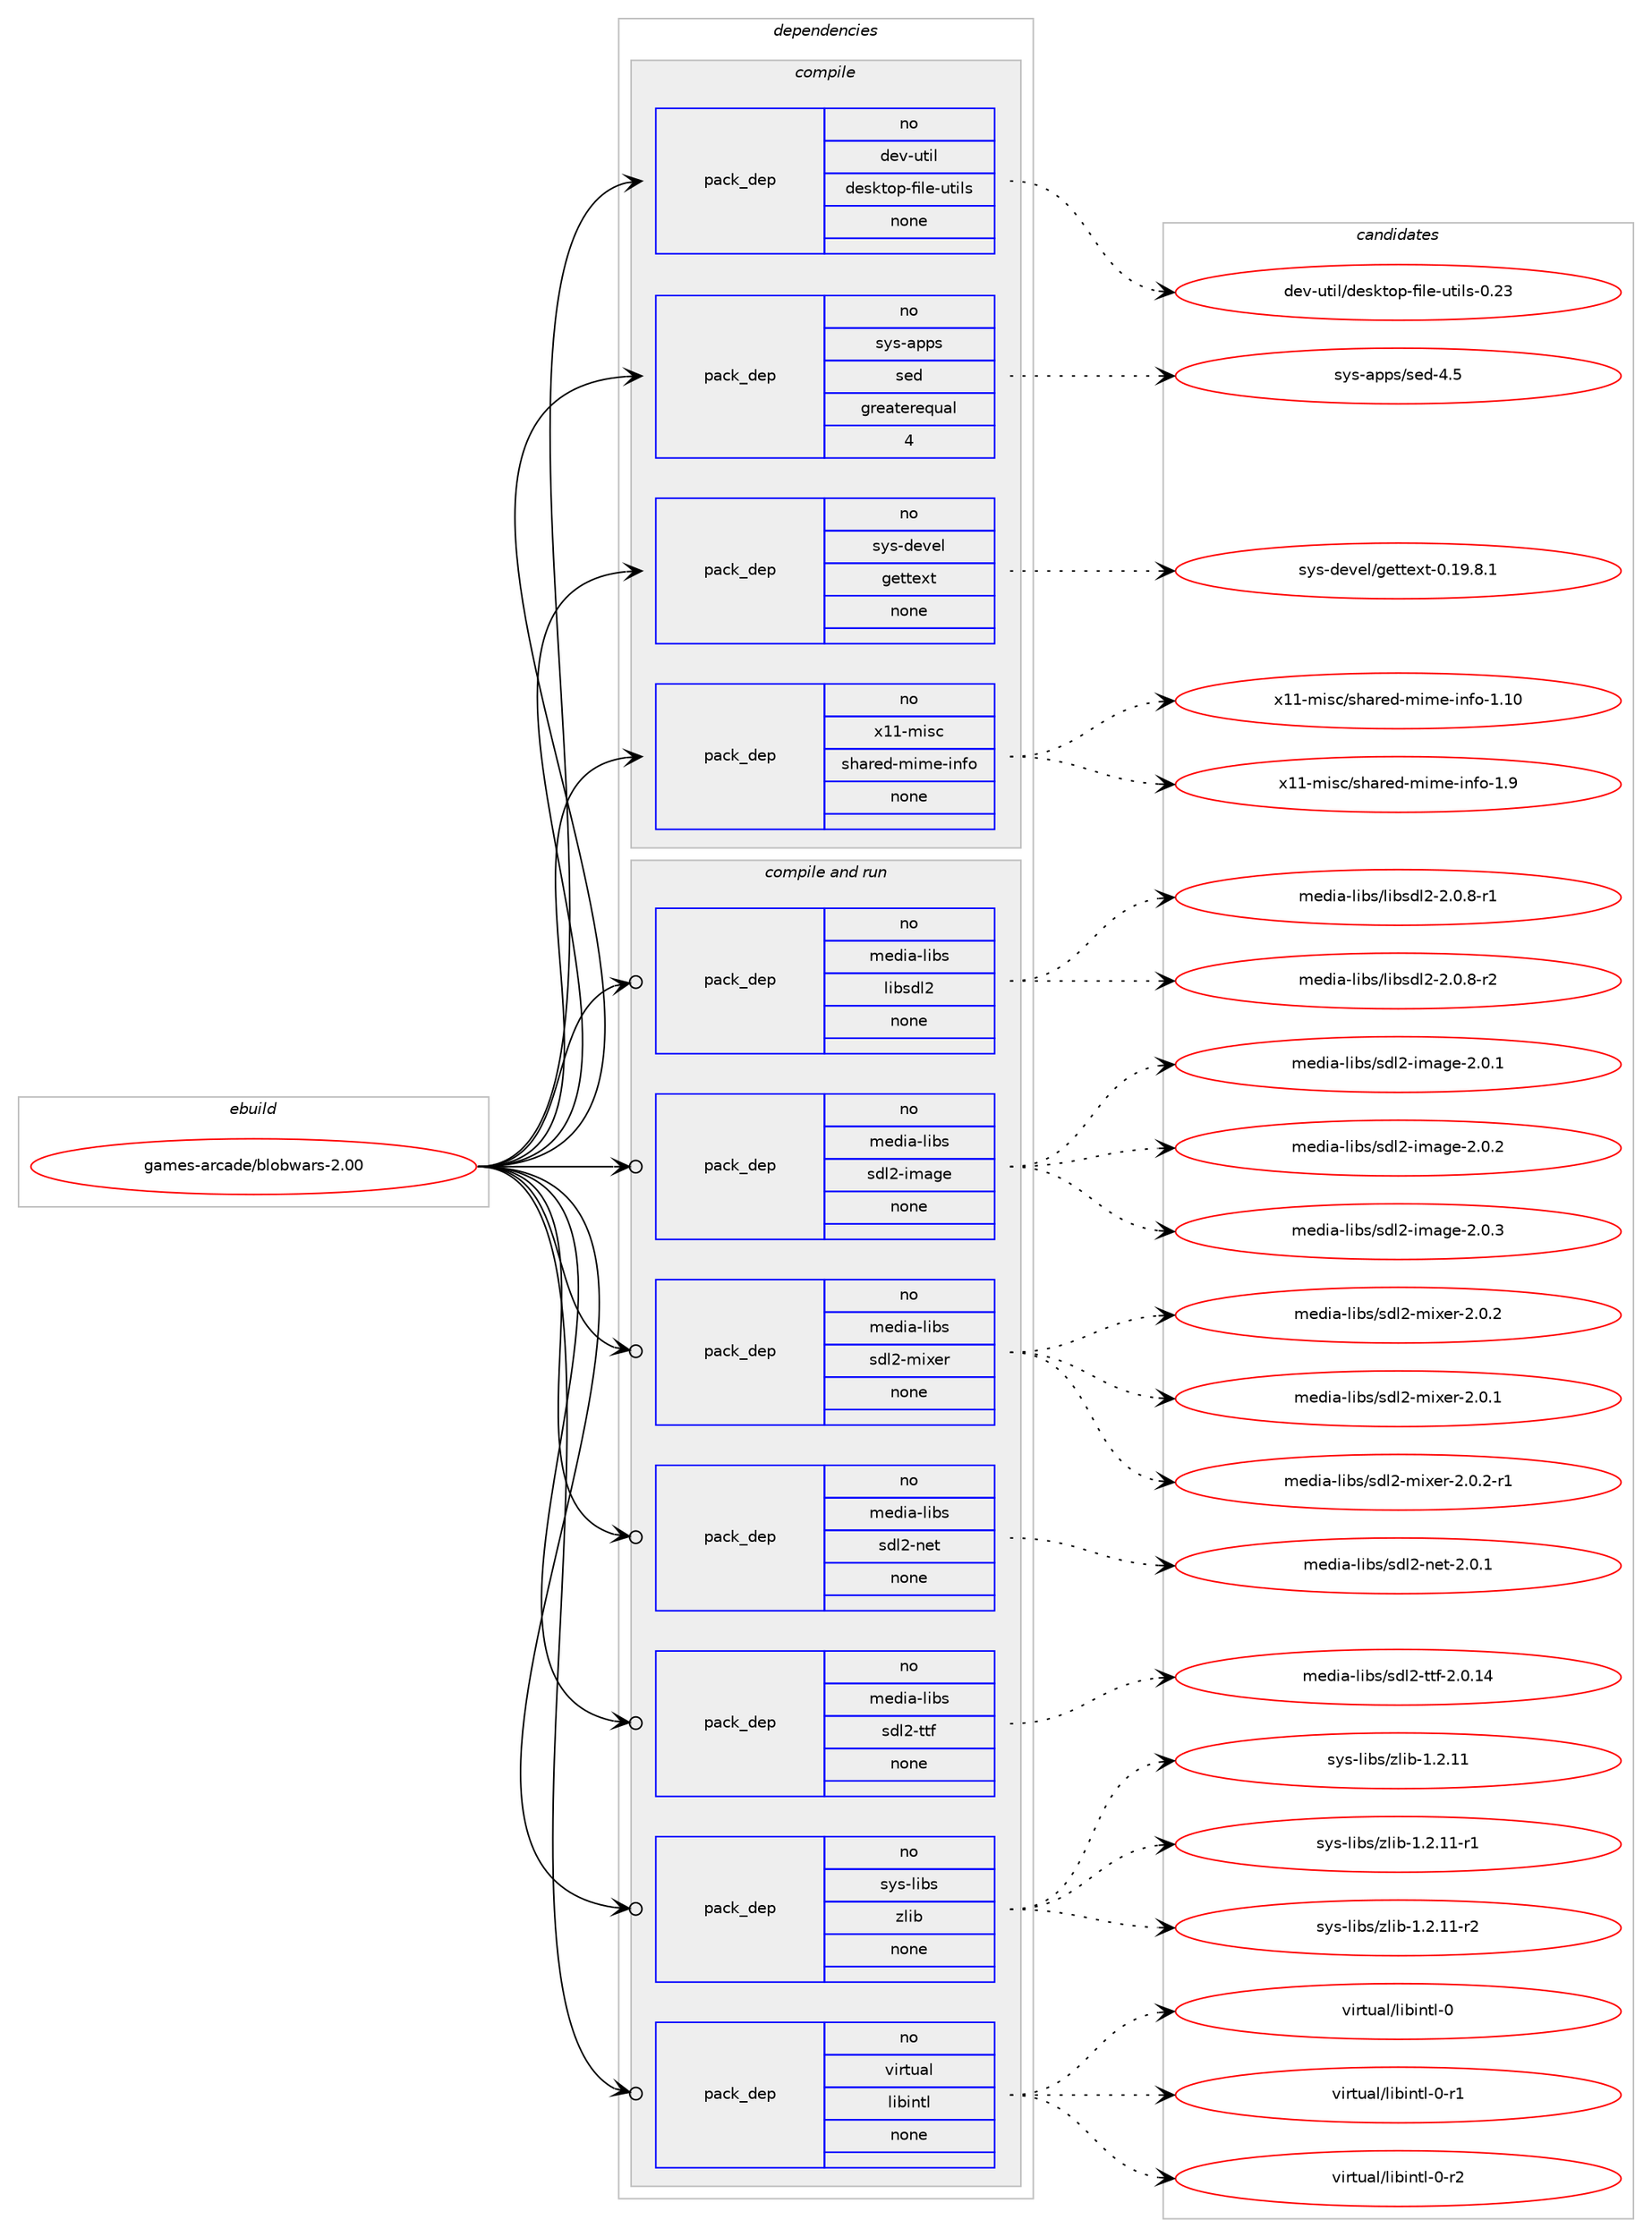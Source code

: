 digraph prolog {

# *************
# Graph options
# *************

newrank=true;
concentrate=true;
compound=true;
graph [rankdir=LR,fontname=Helvetica,fontsize=10,ranksep=1.5];#, ranksep=2.5, nodesep=0.2];
edge  [arrowhead=vee];
node  [fontname=Helvetica,fontsize=10];

# **********
# The ebuild
# **********

subgraph cluster_leftcol {
color=gray;
rank=same;
label=<<i>ebuild</i>>;
id [label="games-arcade/blobwars-2.00", color=red, width=4, href="../games-arcade/blobwars-2.00.svg"];
}

# ****************
# The dependencies
# ****************

subgraph cluster_midcol {
color=gray;
label=<<i>dependencies</i>>;
subgraph cluster_compile {
fillcolor="#eeeeee";
style=filled;
label=<<i>compile</i>>;
subgraph pack719 {
dependency1093 [label=<<TABLE BORDER="0" CELLBORDER="1" CELLSPACING="0" CELLPADDING="4" WIDTH="220"><TR><TD ROWSPAN="6" CELLPADDING="30">pack_dep</TD></TR><TR><TD WIDTH="110">no</TD></TR><TR><TD>dev-util</TD></TR><TR><TD>desktop-file-utils</TD></TR><TR><TD>none</TD></TR><TR><TD></TD></TR></TABLE>>, shape=none, color=blue];
}
id:e -> dependency1093:w [weight=20,style="solid",arrowhead="vee"];
subgraph pack720 {
dependency1094 [label=<<TABLE BORDER="0" CELLBORDER="1" CELLSPACING="0" CELLPADDING="4" WIDTH="220"><TR><TD ROWSPAN="6" CELLPADDING="30">pack_dep</TD></TR><TR><TD WIDTH="110">no</TD></TR><TR><TD>sys-apps</TD></TR><TR><TD>sed</TD></TR><TR><TD>greaterequal</TD></TR><TR><TD>4</TD></TR></TABLE>>, shape=none, color=blue];
}
id:e -> dependency1094:w [weight=20,style="solid",arrowhead="vee"];
subgraph pack721 {
dependency1095 [label=<<TABLE BORDER="0" CELLBORDER="1" CELLSPACING="0" CELLPADDING="4" WIDTH="220"><TR><TD ROWSPAN="6" CELLPADDING="30">pack_dep</TD></TR><TR><TD WIDTH="110">no</TD></TR><TR><TD>sys-devel</TD></TR><TR><TD>gettext</TD></TR><TR><TD>none</TD></TR><TR><TD></TD></TR></TABLE>>, shape=none, color=blue];
}
id:e -> dependency1095:w [weight=20,style="solid",arrowhead="vee"];
subgraph pack722 {
dependency1096 [label=<<TABLE BORDER="0" CELLBORDER="1" CELLSPACING="0" CELLPADDING="4" WIDTH="220"><TR><TD ROWSPAN="6" CELLPADDING="30">pack_dep</TD></TR><TR><TD WIDTH="110">no</TD></TR><TR><TD>x11-misc</TD></TR><TR><TD>shared-mime-info</TD></TR><TR><TD>none</TD></TR><TR><TD></TD></TR></TABLE>>, shape=none, color=blue];
}
id:e -> dependency1096:w [weight=20,style="solid",arrowhead="vee"];
}
subgraph cluster_compileandrun {
fillcolor="#eeeeee";
style=filled;
label=<<i>compile and run</i>>;
subgraph pack723 {
dependency1097 [label=<<TABLE BORDER="0" CELLBORDER="1" CELLSPACING="0" CELLPADDING="4" WIDTH="220"><TR><TD ROWSPAN="6" CELLPADDING="30">pack_dep</TD></TR><TR><TD WIDTH="110">no</TD></TR><TR><TD>media-libs</TD></TR><TR><TD>libsdl2</TD></TR><TR><TD>none</TD></TR><TR><TD></TD></TR></TABLE>>, shape=none, color=blue];
}
id:e -> dependency1097:w [weight=20,style="solid",arrowhead="odotvee"];
subgraph pack724 {
dependency1098 [label=<<TABLE BORDER="0" CELLBORDER="1" CELLSPACING="0" CELLPADDING="4" WIDTH="220"><TR><TD ROWSPAN="6" CELLPADDING="30">pack_dep</TD></TR><TR><TD WIDTH="110">no</TD></TR><TR><TD>media-libs</TD></TR><TR><TD>sdl2-image</TD></TR><TR><TD>none</TD></TR><TR><TD></TD></TR></TABLE>>, shape=none, color=blue];
}
id:e -> dependency1098:w [weight=20,style="solid",arrowhead="odotvee"];
subgraph pack725 {
dependency1099 [label=<<TABLE BORDER="0" CELLBORDER="1" CELLSPACING="0" CELLPADDING="4" WIDTH="220"><TR><TD ROWSPAN="6" CELLPADDING="30">pack_dep</TD></TR><TR><TD WIDTH="110">no</TD></TR><TR><TD>media-libs</TD></TR><TR><TD>sdl2-mixer</TD></TR><TR><TD>none</TD></TR><TR><TD></TD></TR></TABLE>>, shape=none, color=blue];
}
id:e -> dependency1099:w [weight=20,style="solid",arrowhead="odotvee"];
subgraph pack726 {
dependency1100 [label=<<TABLE BORDER="0" CELLBORDER="1" CELLSPACING="0" CELLPADDING="4" WIDTH="220"><TR><TD ROWSPAN="6" CELLPADDING="30">pack_dep</TD></TR><TR><TD WIDTH="110">no</TD></TR><TR><TD>media-libs</TD></TR><TR><TD>sdl2-net</TD></TR><TR><TD>none</TD></TR><TR><TD></TD></TR></TABLE>>, shape=none, color=blue];
}
id:e -> dependency1100:w [weight=20,style="solid",arrowhead="odotvee"];
subgraph pack727 {
dependency1101 [label=<<TABLE BORDER="0" CELLBORDER="1" CELLSPACING="0" CELLPADDING="4" WIDTH="220"><TR><TD ROWSPAN="6" CELLPADDING="30">pack_dep</TD></TR><TR><TD WIDTH="110">no</TD></TR><TR><TD>media-libs</TD></TR><TR><TD>sdl2-ttf</TD></TR><TR><TD>none</TD></TR><TR><TD></TD></TR></TABLE>>, shape=none, color=blue];
}
id:e -> dependency1101:w [weight=20,style="solid",arrowhead="odotvee"];
subgraph pack728 {
dependency1102 [label=<<TABLE BORDER="0" CELLBORDER="1" CELLSPACING="0" CELLPADDING="4" WIDTH="220"><TR><TD ROWSPAN="6" CELLPADDING="30">pack_dep</TD></TR><TR><TD WIDTH="110">no</TD></TR><TR><TD>sys-libs</TD></TR><TR><TD>zlib</TD></TR><TR><TD>none</TD></TR><TR><TD></TD></TR></TABLE>>, shape=none, color=blue];
}
id:e -> dependency1102:w [weight=20,style="solid",arrowhead="odotvee"];
subgraph pack729 {
dependency1103 [label=<<TABLE BORDER="0" CELLBORDER="1" CELLSPACING="0" CELLPADDING="4" WIDTH="220"><TR><TD ROWSPAN="6" CELLPADDING="30">pack_dep</TD></TR><TR><TD WIDTH="110">no</TD></TR><TR><TD>virtual</TD></TR><TR><TD>libintl</TD></TR><TR><TD>none</TD></TR><TR><TD></TD></TR></TABLE>>, shape=none, color=blue];
}
id:e -> dependency1103:w [weight=20,style="solid",arrowhead="odotvee"];
}
subgraph cluster_run {
fillcolor="#eeeeee";
style=filled;
label=<<i>run</i>>;
}
}

# **************
# The candidates
# **************

subgraph cluster_choices {
rank=same;
color=gray;
label=<<i>candidates</i>>;

subgraph choice719 {
color=black;
nodesep=1;
choice100101118451171161051084710010111510711611111245102105108101451171161051081154548465051 [label="dev-util/desktop-file-utils-0.23", color=red, width=4,href="../dev-util/desktop-file-utils-0.23.svg"];
dependency1093:e -> choice100101118451171161051084710010111510711611111245102105108101451171161051081154548465051:w [style=dotted,weight="100"];
}
subgraph choice720 {
color=black;
nodesep=1;
choice11512111545971121121154711510110045524653 [label="sys-apps/sed-4.5", color=red, width=4,href="../sys-apps/sed-4.5.svg"];
dependency1094:e -> choice11512111545971121121154711510110045524653:w [style=dotted,weight="100"];
}
subgraph choice721 {
color=black;
nodesep=1;
choice1151211154510010111810110847103101116116101120116454846495746564649 [label="sys-devel/gettext-0.19.8.1", color=red, width=4,href="../sys-devel/gettext-0.19.8.1.svg"];
dependency1095:e -> choice1151211154510010111810110847103101116116101120116454846495746564649:w [style=dotted,weight="100"];
}
subgraph choice722 {
color=black;
nodesep=1;
choice12049494510910511599471151049711410110045109105109101451051101021114549464948 [label="x11-misc/shared-mime-info-1.10", color=red, width=4,href="../x11-misc/shared-mime-info-1.10.svg"];
choice120494945109105115994711510497114101100451091051091014510511010211145494657 [label="x11-misc/shared-mime-info-1.9", color=red, width=4,href="../x11-misc/shared-mime-info-1.9.svg"];
dependency1096:e -> choice12049494510910511599471151049711410110045109105109101451051101021114549464948:w [style=dotted,weight="100"];
dependency1096:e -> choice120494945109105115994711510497114101100451091051091014510511010211145494657:w [style=dotted,weight="100"];
}
subgraph choice723 {
color=black;
nodesep=1;
choice1091011001059745108105981154710810598115100108504550464846564511449 [label="media-libs/libsdl2-2.0.8-r1", color=red, width=4,href="../media-libs/libsdl2-2.0.8-r1.svg"];
choice1091011001059745108105981154710810598115100108504550464846564511450 [label="media-libs/libsdl2-2.0.8-r2", color=red, width=4,href="../media-libs/libsdl2-2.0.8-r2.svg"];
dependency1097:e -> choice1091011001059745108105981154710810598115100108504550464846564511449:w [style=dotted,weight="100"];
dependency1097:e -> choice1091011001059745108105981154710810598115100108504550464846564511450:w [style=dotted,weight="100"];
}
subgraph choice724 {
color=black;
nodesep=1;
choice10910110010597451081059811547115100108504510510997103101455046484649 [label="media-libs/sdl2-image-2.0.1", color=red, width=4,href="../media-libs/sdl2-image-2.0.1.svg"];
choice10910110010597451081059811547115100108504510510997103101455046484650 [label="media-libs/sdl2-image-2.0.2", color=red, width=4,href="../media-libs/sdl2-image-2.0.2.svg"];
choice10910110010597451081059811547115100108504510510997103101455046484651 [label="media-libs/sdl2-image-2.0.3", color=red, width=4,href="../media-libs/sdl2-image-2.0.3.svg"];
dependency1098:e -> choice10910110010597451081059811547115100108504510510997103101455046484649:w [style=dotted,weight="100"];
dependency1098:e -> choice10910110010597451081059811547115100108504510510997103101455046484650:w [style=dotted,weight="100"];
dependency1098:e -> choice10910110010597451081059811547115100108504510510997103101455046484651:w [style=dotted,weight="100"];
}
subgraph choice725 {
color=black;
nodesep=1;
choice109101100105974510810598115471151001085045109105120101114455046484650 [label="media-libs/sdl2-mixer-2.0.2", color=red, width=4,href="../media-libs/sdl2-mixer-2.0.2.svg"];
choice109101100105974510810598115471151001085045109105120101114455046484649 [label="media-libs/sdl2-mixer-2.0.1", color=red, width=4,href="../media-libs/sdl2-mixer-2.0.1.svg"];
choice1091011001059745108105981154711510010850451091051201011144550464846504511449 [label="media-libs/sdl2-mixer-2.0.2-r1", color=red, width=4,href="../media-libs/sdl2-mixer-2.0.2-r1.svg"];
dependency1099:e -> choice109101100105974510810598115471151001085045109105120101114455046484650:w [style=dotted,weight="100"];
dependency1099:e -> choice109101100105974510810598115471151001085045109105120101114455046484649:w [style=dotted,weight="100"];
dependency1099:e -> choice1091011001059745108105981154711510010850451091051201011144550464846504511449:w [style=dotted,weight="100"];
}
subgraph choice726 {
color=black;
nodesep=1;
choice109101100105974510810598115471151001085045110101116455046484649 [label="media-libs/sdl2-net-2.0.1", color=red, width=4,href="../media-libs/sdl2-net-2.0.1.svg"];
dependency1100:e -> choice109101100105974510810598115471151001085045110101116455046484649:w [style=dotted,weight="100"];
}
subgraph choice727 {
color=black;
nodesep=1;
choice10910110010597451081059811547115100108504511611610245504648464952 [label="media-libs/sdl2-ttf-2.0.14", color=red, width=4,href="../media-libs/sdl2-ttf-2.0.14.svg"];
dependency1101:e -> choice10910110010597451081059811547115100108504511611610245504648464952:w [style=dotted,weight="100"];
}
subgraph choice728 {
color=black;
nodesep=1;
choice1151211154510810598115471221081059845494650464949 [label="sys-libs/zlib-1.2.11", color=red, width=4,href="../sys-libs/zlib-1.2.11.svg"];
choice11512111545108105981154712210810598454946504649494511449 [label="sys-libs/zlib-1.2.11-r1", color=red, width=4,href="../sys-libs/zlib-1.2.11-r1.svg"];
choice11512111545108105981154712210810598454946504649494511450 [label="sys-libs/zlib-1.2.11-r2", color=red, width=4,href="../sys-libs/zlib-1.2.11-r2.svg"];
dependency1102:e -> choice1151211154510810598115471221081059845494650464949:w [style=dotted,weight="100"];
dependency1102:e -> choice11512111545108105981154712210810598454946504649494511449:w [style=dotted,weight="100"];
dependency1102:e -> choice11512111545108105981154712210810598454946504649494511450:w [style=dotted,weight="100"];
}
subgraph choice729 {
color=black;
nodesep=1;
choice1181051141161179710847108105981051101161084548 [label="virtual/libintl-0", color=red, width=4,href="../virtual/libintl-0.svg"];
choice11810511411611797108471081059810511011610845484511449 [label="virtual/libintl-0-r1", color=red, width=4,href="../virtual/libintl-0-r1.svg"];
choice11810511411611797108471081059810511011610845484511450 [label="virtual/libintl-0-r2", color=red, width=4,href="../virtual/libintl-0-r2.svg"];
dependency1103:e -> choice1181051141161179710847108105981051101161084548:w [style=dotted,weight="100"];
dependency1103:e -> choice11810511411611797108471081059810511011610845484511449:w [style=dotted,weight="100"];
dependency1103:e -> choice11810511411611797108471081059810511011610845484511450:w [style=dotted,weight="100"];
}
}

}
